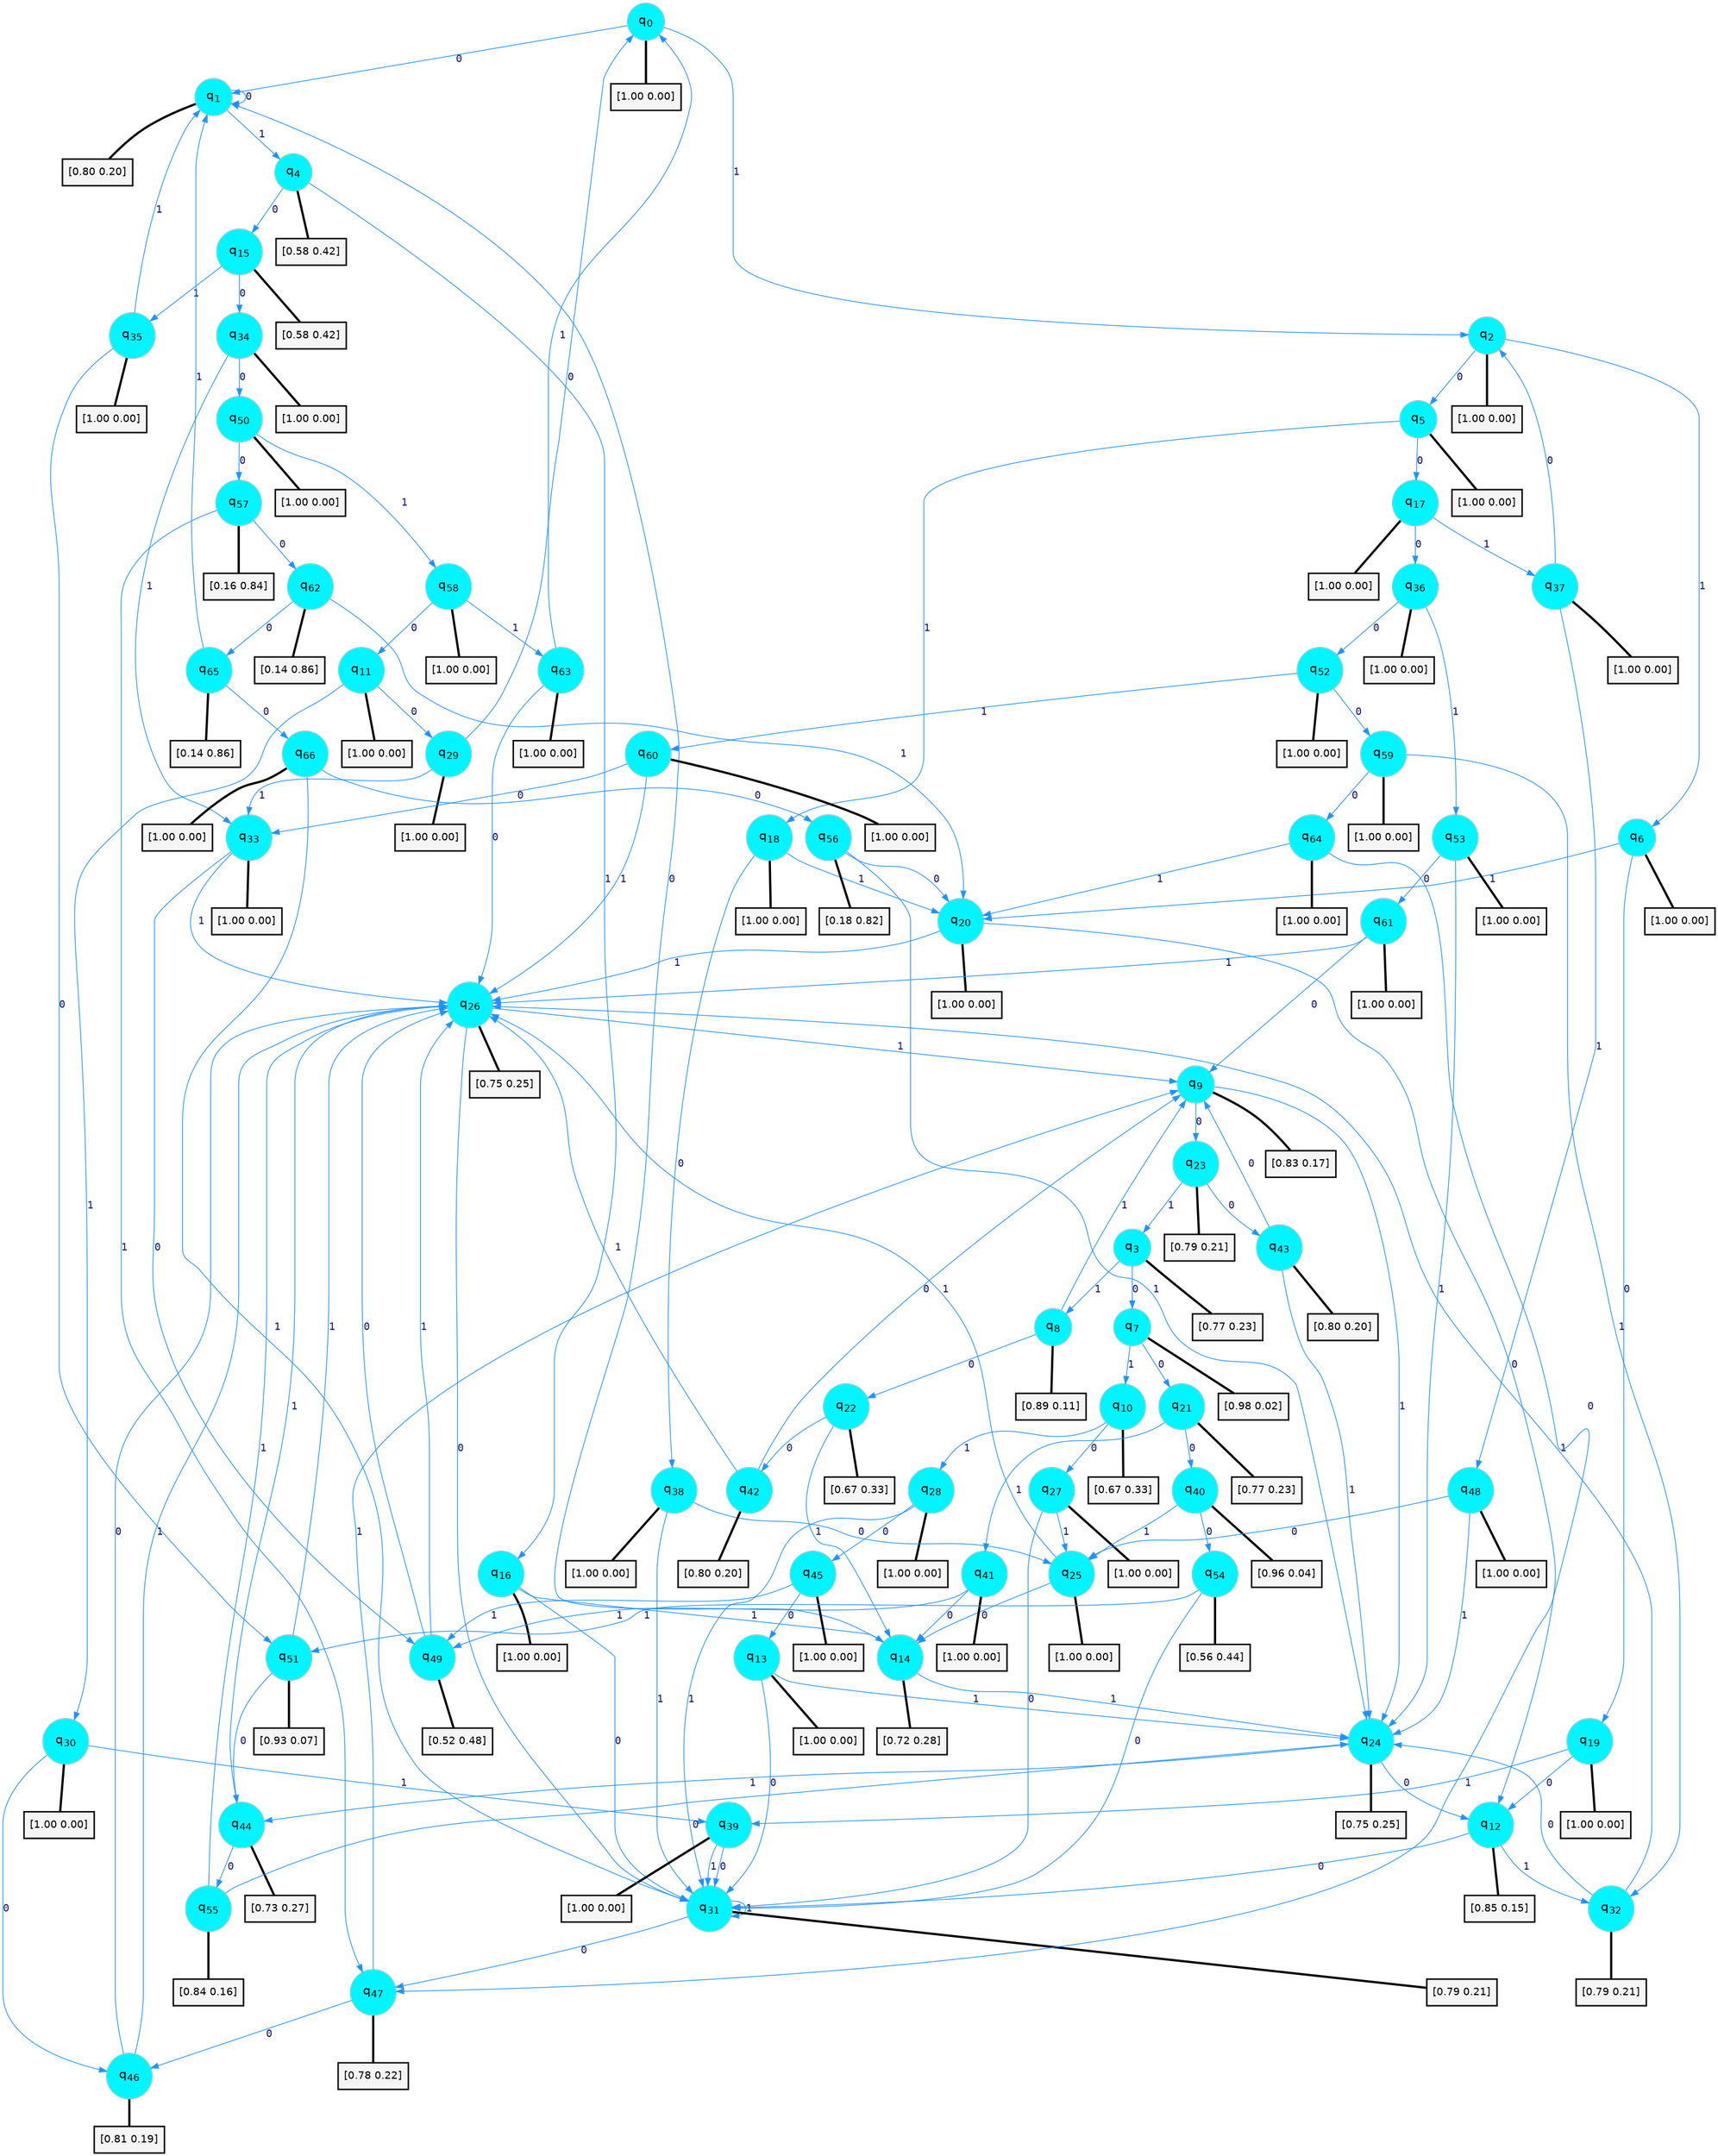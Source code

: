 digraph G {
graph [
bgcolor=transparent, dpi=300, rankdir=TD, size="40,25"];
node [
color=gray, fillcolor=turquoise1, fontcolor=black, fontname=Helvetica, fontsize=16, fontweight=bold, shape=circle, style=filled];
edge [
arrowsize=1, color=dodgerblue1, fontcolor=midnightblue, fontname=courier, fontweight=bold, penwidth=1, style=solid, weight=20];
0[label=<q<SUB>0</SUB>>];
1[label=<q<SUB>1</SUB>>];
2[label=<q<SUB>2</SUB>>];
3[label=<q<SUB>3</SUB>>];
4[label=<q<SUB>4</SUB>>];
5[label=<q<SUB>5</SUB>>];
6[label=<q<SUB>6</SUB>>];
7[label=<q<SUB>7</SUB>>];
8[label=<q<SUB>8</SUB>>];
9[label=<q<SUB>9</SUB>>];
10[label=<q<SUB>10</SUB>>];
11[label=<q<SUB>11</SUB>>];
12[label=<q<SUB>12</SUB>>];
13[label=<q<SUB>13</SUB>>];
14[label=<q<SUB>14</SUB>>];
15[label=<q<SUB>15</SUB>>];
16[label=<q<SUB>16</SUB>>];
17[label=<q<SUB>17</SUB>>];
18[label=<q<SUB>18</SUB>>];
19[label=<q<SUB>19</SUB>>];
20[label=<q<SUB>20</SUB>>];
21[label=<q<SUB>21</SUB>>];
22[label=<q<SUB>22</SUB>>];
23[label=<q<SUB>23</SUB>>];
24[label=<q<SUB>24</SUB>>];
25[label=<q<SUB>25</SUB>>];
26[label=<q<SUB>26</SUB>>];
27[label=<q<SUB>27</SUB>>];
28[label=<q<SUB>28</SUB>>];
29[label=<q<SUB>29</SUB>>];
30[label=<q<SUB>30</SUB>>];
31[label=<q<SUB>31</SUB>>];
32[label=<q<SUB>32</SUB>>];
33[label=<q<SUB>33</SUB>>];
34[label=<q<SUB>34</SUB>>];
35[label=<q<SUB>35</SUB>>];
36[label=<q<SUB>36</SUB>>];
37[label=<q<SUB>37</SUB>>];
38[label=<q<SUB>38</SUB>>];
39[label=<q<SUB>39</SUB>>];
40[label=<q<SUB>40</SUB>>];
41[label=<q<SUB>41</SUB>>];
42[label=<q<SUB>42</SUB>>];
43[label=<q<SUB>43</SUB>>];
44[label=<q<SUB>44</SUB>>];
45[label=<q<SUB>45</SUB>>];
46[label=<q<SUB>46</SUB>>];
47[label=<q<SUB>47</SUB>>];
48[label=<q<SUB>48</SUB>>];
49[label=<q<SUB>49</SUB>>];
50[label=<q<SUB>50</SUB>>];
51[label=<q<SUB>51</SUB>>];
52[label=<q<SUB>52</SUB>>];
53[label=<q<SUB>53</SUB>>];
54[label=<q<SUB>54</SUB>>];
55[label=<q<SUB>55</SUB>>];
56[label=<q<SUB>56</SUB>>];
57[label=<q<SUB>57</SUB>>];
58[label=<q<SUB>58</SUB>>];
59[label=<q<SUB>59</SUB>>];
60[label=<q<SUB>60</SUB>>];
61[label=<q<SUB>61</SUB>>];
62[label=<q<SUB>62</SUB>>];
63[label=<q<SUB>63</SUB>>];
64[label=<q<SUB>64</SUB>>];
65[label=<q<SUB>65</SUB>>];
66[label=<q<SUB>66</SUB>>];
67[label="[1.00 0.00]", shape=box,fontcolor=black, fontname=Helvetica, fontsize=14, penwidth=2, fillcolor=whitesmoke,color=black];
68[label="[0.80 0.20]", shape=box,fontcolor=black, fontname=Helvetica, fontsize=14, penwidth=2, fillcolor=whitesmoke,color=black];
69[label="[1.00 0.00]", shape=box,fontcolor=black, fontname=Helvetica, fontsize=14, penwidth=2, fillcolor=whitesmoke,color=black];
70[label="[0.77 0.23]", shape=box,fontcolor=black, fontname=Helvetica, fontsize=14, penwidth=2, fillcolor=whitesmoke,color=black];
71[label="[0.58 0.42]", shape=box,fontcolor=black, fontname=Helvetica, fontsize=14, penwidth=2, fillcolor=whitesmoke,color=black];
72[label="[1.00 0.00]", shape=box,fontcolor=black, fontname=Helvetica, fontsize=14, penwidth=2, fillcolor=whitesmoke,color=black];
73[label="[1.00 0.00]", shape=box,fontcolor=black, fontname=Helvetica, fontsize=14, penwidth=2, fillcolor=whitesmoke,color=black];
74[label="[0.98 0.02]", shape=box,fontcolor=black, fontname=Helvetica, fontsize=14, penwidth=2, fillcolor=whitesmoke,color=black];
75[label="[0.89 0.11]", shape=box,fontcolor=black, fontname=Helvetica, fontsize=14, penwidth=2, fillcolor=whitesmoke,color=black];
76[label="[0.83 0.17]", shape=box,fontcolor=black, fontname=Helvetica, fontsize=14, penwidth=2, fillcolor=whitesmoke,color=black];
77[label="[0.67 0.33]", shape=box,fontcolor=black, fontname=Helvetica, fontsize=14, penwidth=2, fillcolor=whitesmoke,color=black];
78[label="[1.00 0.00]", shape=box,fontcolor=black, fontname=Helvetica, fontsize=14, penwidth=2, fillcolor=whitesmoke,color=black];
79[label="[0.85 0.15]", shape=box,fontcolor=black, fontname=Helvetica, fontsize=14, penwidth=2, fillcolor=whitesmoke,color=black];
80[label="[1.00 0.00]", shape=box,fontcolor=black, fontname=Helvetica, fontsize=14, penwidth=2, fillcolor=whitesmoke,color=black];
81[label="[0.72 0.28]", shape=box,fontcolor=black, fontname=Helvetica, fontsize=14, penwidth=2, fillcolor=whitesmoke,color=black];
82[label="[0.58 0.42]", shape=box,fontcolor=black, fontname=Helvetica, fontsize=14, penwidth=2, fillcolor=whitesmoke,color=black];
83[label="[1.00 0.00]", shape=box,fontcolor=black, fontname=Helvetica, fontsize=14, penwidth=2, fillcolor=whitesmoke,color=black];
84[label="[1.00 0.00]", shape=box,fontcolor=black, fontname=Helvetica, fontsize=14, penwidth=2, fillcolor=whitesmoke,color=black];
85[label="[1.00 0.00]", shape=box,fontcolor=black, fontname=Helvetica, fontsize=14, penwidth=2, fillcolor=whitesmoke,color=black];
86[label="[1.00 0.00]", shape=box,fontcolor=black, fontname=Helvetica, fontsize=14, penwidth=2, fillcolor=whitesmoke,color=black];
87[label="[1.00 0.00]", shape=box,fontcolor=black, fontname=Helvetica, fontsize=14, penwidth=2, fillcolor=whitesmoke,color=black];
88[label="[0.77 0.23]", shape=box,fontcolor=black, fontname=Helvetica, fontsize=14, penwidth=2, fillcolor=whitesmoke,color=black];
89[label="[0.67 0.33]", shape=box,fontcolor=black, fontname=Helvetica, fontsize=14, penwidth=2, fillcolor=whitesmoke,color=black];
90[label="[0.79 0.21]", shape=box,fontcolor=black, fontname=Helvetica, fontsize=14, penwidth=2, fillcolor=whitesmoke,color=black];
91[label="[0.75 0.25]", shape=box,fontcolor=black, fontname=Helvetica, fontsize=14, penwidth=2, fillcolor=whitesmoke,color=black];
92[label="[1.00 0.00]", shape=box,fontcolor=black, fontname=Helvetica, fontsize=14, penwidth=2, fillcolor=whitesmoke,color=black];
93[label="[0.75 0.25]", shape=box,fontcolor=black, fontname=Helvetica, fontsize=14, penwidth=2, fillcolor=whitesmoke,color=black];
94[label="[1.00 0.00]", shape=box,fontcolor=black, fontname=Helvetica, fontsize=14, penwidth=2, fillcolor=whitesmoke,color=black];
95[label="[1.00 0.00]", shape=box,fontcolor=black, fontname=Helvetica, fontsize=14, penwidth=2, fillcolor=whitesmoke,color=black];
96[label="[1.00 0.00]", shape=box,fontcolor=black, fontname=Helvetica, fontsize=14, penwidth=2, fillcolor=whitesmoke,color=black];
97[label="[1.00 0.00]", shape=box,fontcolor=black, fontname=Helvetica, fontsize=14, penwidth=2, fillcolor=whitesmoke,color=black];
98[label="[0.79 0.21]", shape=box,fontcolor=black, fontname=Helvetica, fontsize=14, penwidth=2, fillcolor=whitesmoke,color=black];
99[label="[0.79 0.21]", shape=box,fontcolor=black, fontname=Helvetica, fontsize=14, penwidth=2, fillcolor=whitesmoke,color=black];
100[label="[1.00 0.00]", shape=box,fontcolor=black, fontname=Helvetica, fontsize=14, penwidth=2, fillcolor=whitesmoke,color=black];
101[label="[1.00 0.00]", shape=box,fontcolor=black, fontname=Helvetica, fontsize=14, penwidth=2, fillcolor=whitesmoke,color=black];
102[label="[1.00 0.00]", shape=box,fontcolor=black, fontname=Helvetica, fontsize=14, penwidth=2, fillcolor=whitesmoke,color=black];
103[label="[1.00 0.00]", shape=box,fontcolor=black, fontname=Helvetica, fontsize=14, penwidth=2, fillcolor=whitesmoke,color=black];
104[label="[1.00 0.00]", shape=box,fontcolor=black, fontname=Helvetica, fontsize=14, penwidth=2, fillcolor=whitesmoke,color=black];
105[label="[1.00 0.00]", shape=box,fontcolor=black, fontname=Helvetica, fontsize=14, penwidth=2, fillcolor=whitesmoke,color=black];
106[label="[1.00 0.00]", shape=box,fontcolor=black, fontname=Helvetica, fontsize=14, penwidth=2, fillcolor=whitesmoke,color=black];
107[label="[0.96 0.04]", shape=box,fontcolor=black, fontname=Helvetica, fontsize=14, penwidth=2, fillcolor=whitesmoke,color=black];
108[label="[1.00 0.00]", shape=box,fontcolor=black, fontname=Helvetica, fontsize=14, penwidth=2, fillcolor=whitesmoke,color=black];
109[label="[0.80 0.20]", shape=box,fontcolor=black, fontname=Helvetica, fontsize=14, penwidth=2, fillcolor=whitesmoke,color=black];
110[label="[0.80 0.20]", shape=box,fontcolor=black, fontname=Helvetica, fontsize=14, penwidth=2, fillcolor=whitesmoke,color=black];
111[label="[0.73 0.27]", shape=box,fontcolor=black, fontname=Helvetica, fontsize=14, penwidth=2, fillcolor=whitesmoke,color=black];
112[label="[1.00 0.00]", shape=box,fontcolor=black, fontname=Helvetica, fontsize=14, penwidth=2, fillcolor=whitesmoke,color=black];
113[label="[0.81 0.19]", shape=box,fontcolor=black, fontname=Helvetica, fontsize=14, penwidth=2, fillcolor=whitesmoke,color=black];
114[label="[0.78 0.22]", shape=box,fontcolor=black, fontname=Helvetica, fontsize=14, penwidth=2, fillcolor=whitesmoke,color=black];
115[label="[1.00 0.00]", shape=box,fontcolor=black, fontname=Helvetica, fontsize=14, penwidth=2, fillcolor=whitesmoke,color=black];
116[label="[0.52 0.48]", shape=box,fontcolor=black, fontname=Helvetica, fontsize=14, penwidth=2, fillcolor=whitesmoke,color=black];
117[label="[1.00 0.00]", shape=box,fontcolor=black, fontname=Helvetica, fontsize=14, penwidth=2, fillcolor=whitesmoke,color=black];
118[label="[0.93 0.07]", shape=box,fontcolor=black, fontname=Helvetica, fontsize=14, penwidth=2, fillcolor=whitesmoke,color=black];
119[label="[1.00 0.00]", shape=box,fontcolor=black, fontname=Helvetica, fontsize=14, penwidth=2, fillcolor=whitesmoke,color=black];
120[label="[1.00 0.00]", shape=box,fontcolor=black, fontname=Helvetica, fontsize=14, penwidth=2, fillcolor=whitesmoke,color=black];
121[label="[0.56 0.44]", shape=box,fontcolor=black, fontname=Helvetica, fontsize=14, penwidth=2, fillcolor=whitesmoke,color=black];
122[label="[0.84 0.16]", shape=box,fontcolor=black, fontname=Helvetica, fontsize=14, penwidth=2, fillcolor=whitesmoke,color=black];
123[label="[0.18 0.82]", shape=box,fontcolor=black, fontname=Helvetica, fontsize=14, penwidth=2, fillcolor=whitesmoke,color=black];
124[label="[0.16 0.84]", shape=box,fontcolor=black, fontname=Helvetica, fontsize=14, penwidth=2, fillcolor=whitesmoke,color=black];
125[label="[1.00 0.00]", shape=box,fontcolor=black, fontname=Helvetica, fontsize=14, penwidth=2, fillcolor=whitesmoke,color=black];
126[label="[1.00 0.00]", shape=box,fontcolor=black, fontname=Helvetica, fontsize=14, penwidth=2, fillcolor=whitesmoke,color=black];
127[label="[1.00 0.00]", shape=box,fontcolor=black, fontname=Helvetica, fontsize=14, penwidth=2, fillcolor=whitesmoke,color=black];
128[label="[1.00 0.00]", shape=box,fontcolor=black, fontname=Helvetica, fontsize=14, penwidth=2, fillcolor=whitesmoke,color=black];
129[label="[0.14 0.86]", shape=box,fontcolor=black, fontname=Helvetica, fontsize=14, penwidth=2, fillcolor=whitesmoke,color=black];
130[label="[1.00 0.00]", shape=box,fontcolor=black, fontname=Helvetica, fontsize=14, penwidth=2, fillcolor=whitesmoke,color=black];
131[label="[1.00 0.00]", shape=box,fontcolor=black, fontname=Helvetica, fontsize=14, penwidth=2, fillcolor=whitesmoke,color=black];
132[label="[0.14 0.86]", shape=box,fontcolor=black, fontname=Helvetica, fontsize=14, penwidth=2, fillcolor=whitesmoke,color=black];
133[label="[1.00 0.00]", shape=box,fontcolor=black, fontname=Helvetica, fontsize=14, penwidth=2, fillcolor=whitesmoke,color=black];
0->1 [label=0];
0->2 [label=1];
0->67 [arrowhead=none, penwidth=3,color=black];
1->1 [label=0];
1->4 [label=1];
1->68 [arrowhead=none, penwidth=3,color=black];
2->5 [label=0];
2->6 [label=1];
2->69 [arrowhead=none, penwidth=3,color=black];
3->7 [label=0];
3->8 [label=1];
3->70 [arrowhead=none, penwidth=3,color=black];
4->15 [label=0];
4->16 [label=1];
4->71 [arrowhead=none, penwidth=3,color=black];
5->17 [label=0];
5->18 [label=1];
5->72 [arrowhead=none, penwidth=3,color=black];
6->19 [label=0];
6->20 [label=1];
6->73 [arrowhead=none, penwidth=3,color=black];
7->21 [label=0];
7->10 [label=1];
7->74 [arrowhead=none, penwidth=3,color=black];
8->22 [label=0];
8->9 [label=1];
8->75 [arrowhead=none, penwidth=3,color=black];
9->23 [label=0];
9->24 [label=1];
9->76 [arrowhead=none, penwidth=3,color=black];
10->27 [label=0];
10->28 [label=1];
10->77 [arrowhead=none, penwidth=3,color=black];
11->29 [label=0];
11->30 [label=1];
11->78 [arrowhead=none, penwidth=3,color=black];
12->31 [label=0];
12->32 [label=1];
12->79 [arrowhead=none, penwidth=3,color=black];
13->31 [label=0];
13->24 [label=1];
13->80 [arrowhead=none, penwidth=3,color=black];
14->1 [label=0];
14->24 [label=1];
14->81 [arrowhead=none, penwidth=3,color=black];
15->34 [label=0];
15->35 [label=1];
15->82 [arrowhead=none, penwidth=3,color=black];
16->31 [label=0];
16->14 [label=1];
16->83 [arrowhead=none, penwidth=3,color=black];
17->36 [label=0];
17->37 [label=1];
17->84 [arrowhead=none, penwidth=3,color=black];
18->38 [label=0];
18->20 [label=1];
18->85 [arrowhead=none, penwidth=3,color=black];
19->12 [label=0];
19->39 [label=1];
19->86 [arrowhead=none, penwidth=3,color=black];
20->12 [label=0];
20->26 [label=1];
20->87 [arrowhead=none, penwidth=3,color=black];
21->40 [label=0];
21->41 [label=1];
21->88 [arrowhead=none, penwidth=3,color=black];
22->42 [label=0];
22->14 [label=1];
22->89 [arrowhead=none, penwidth=3,color=black];
23->43 [label=0];
23->3 [label=1];
23->90 [arrowhead=none, penwidth=3,color=black];
24->12 [label=0];
24->44 [label=1];
24->91 [arrowhead=none, penwidth=3,color=black];
25->14 [label=0];
25->26 [label=1];
25->92 [arrowhead=none, penwidth=3,color=black];
26->31 [label=0];
26->9 [label=1];
26->93 [arrowhead=none, penwidth=3,color=black];
27->31 [label=0];
27->25 [label=1];
27->94 [arrowhead=none, penwidth=3,color=black];
28->45 [label=0];
28->31 [label=1];
28->95 [arrowhead=none, penwidth=3,color=black];
29->0 [label=0];
29->33 [label=1];
29->96 [arrowhead=none, penwidth=3,color=black];
30->46 [label=0];
30->39 [label=1];
30->97 [arrowhead=none, penwidth=3,color=black];
31->47 [label=0];
31->31 [label=1];
31->98 [arrowhead=none, penwidth=3,color=black];
32->24 [label=0];
32->26 [label=1];
32->99 [arrowhead=none, penwidth=3,color=black];
33->49 [label=0];
33->26 [label=1];
33->100 [arrowhead=none, penwidth=3,color=black];
34->50 [label=0];
34->33 [label=1];
34->101 [arrowhead=none, penwidth=3,color=black];
35->51 [label=0];
35->1 [label=1];
35->102 [arrowhead=none, penwidth=3,color=black];
36->52 [label=0];
36->53 [label=1];
36->103 [arrowhead=none, penwidth=3,color=black];
37->2 [label=0];
37->48 [label=1];
37->104 [arrowhead=none, penwidth=3,color=black];
38->25 [label=0];
38->31 [label=1];
38->105 [arrowhead=none, penwidth=3,color=black];
39->31 [label=0];
39->31 [label=1];
39->106 [arrowhead=none, penwidth=3,color=black];
40->54 [label=0];
40->25 [label=1];
40->107 [arrowhead=none, penwidth=3,color=black];
41->14 [label=0];
41->49 [label=1];
41->108 [arrowhead=none, penwidth=3,color=black];
42->9 [label=0];
42->26 [label=1];
42->109 [arrowhead=none, penwidth=3,color=black];
43->9 [label=0];
43->24 [label=1];
43->110 [arrowhead=none, penwidth=3,color=black];
44->55 [label=0];
44->26 [label=1];
44->111 [arrowhead=none, penwidth=3,color=black];
45->13 [label=0];
45->49 [label=1];
45->112 [arrowhead=none, penwidth=3,color=black];
46->26 [label=0];
46->26 [label=1];
46->113 [arrowhead=none, penwidth=3,color=black];
47->46 [label=0];
47->9 [label=1];
47->114 [arrowhead=none, penwidth=3,color=black];
48->25 [label=0];
48->24 [label=1];
48->115 [arrowhead=none, penwidth=3,color=black];
49->26 [label=0];
49->26 [label=1];
49->116 [arrowhead=none, penwidth=3,color=black];
50->57 [label=0];
50->58 [label=1];
50->117 [arrowhead=none, penwidth=3,color=black];
51->44 [label=0];
51->26 [label=1];
51->118 [arrowhead=none, penwidth=3,color=black];
52->59 [label=0];
52->60 [label=1];
52->119 [arrowhead=none, penwidth=3,color=black];
53->61 [label=0];
53->24 [label=1];
53->120 [arrowhead=none, penwidth=3,color=black];
54->31 [label=0];
54->51 [label=1];
54->121 [arrowhead=none, penwidth=3,color=black];
55->24 [label=0];
55->26 [label=1];
55->122 [arrowhead=none, penwidth=3,color=black];
56->20 [label=0];
56->24 [label=1];
56->123 [arrowhead=none, penwidth=3,color=black];
57->62 [label=0];
57->47 [label=1];
57->124 [arrowhead=none, penwidth=3,color=black];
58->11 [label=0];
58->63 [label=1];
58->125 [arrowhead=none, penwidth=3,color=black];
59->64 [label=0];
59->32 [label=1];
59->126 [arrowhead=none, penwidth=3,color=black];
60->33 [label=0];
60->26 [label=1];
60->127 [arrowhead=none, penwidth=3,color=black];
61->9 [label=0];
61->26 [label=1];
61->128 [arrowhead=none, penwidth=3,color=black];
62->65 [label=0];
62->20 [label=1];
62->129 [arrowhead=none, penwidth=3,color=black];
63->26 [label=0];
63->0 [label=1];
63->130 [arrowhead=none, penwidth=3,color=black];
64->47 [label=0];
64->20 [label=1];
64->131 [arrowhead=none, penwidth=3,color=black];
65->66 [label=0];
65->1 [label=1];
65->132 [arrowhead=none, penwidth=3,color=black];
66->56 [label=0];
66->31 [label=1];
66->133 [arrowhead=none, penwidth=3,color=black];
}
